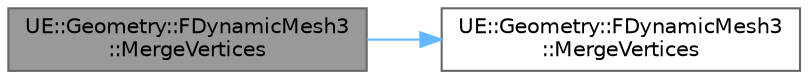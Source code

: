 digraph "UE::Geometry::FDynamicMesh3::MergeVertices"
{
 // INTERACTIVE_SVG=YES
 // LATEX_PDF_SIZE
  bgcolor="transparent";
  edge [fontname=Helvetica,fontsize=10,labelfontname=Helvetica,labelfontsize=10];
  node [fontname=Helvetica,fontsize=10,shape=box,height=0.2,width=0.4];
  rankdir="LR";
  Node1 [id="Node000001",label="UE::Geometry::FDynamicMesh3\l::MergeVertices",height=0.2,width=0.4,color="gray40", fillcolor="grey60", style="filled", fontcolor="black",tooltip="Weld DiscardVid to KeepVid."];
  Node1 -> Node2 [id="edge1_Node000001_Node000002",color="steelblue1",style="solid",tooltip=" "];
  Node2 [id="Node000002",label="UE::Geometry::FDynamicMesh3\l::MergeVertices",height=0.2,width=0.4,color="grey40", fillcolor="white", style="filled",URL="$d2/d27/classUE_1_1Geometry_1_1FDynamicMesh3.html#ad9e1cb79a5c279fc9069fbf4e21b2a3f",tooltip="Weld DiscardVid to KeepVid, if topologically possible and options allow."];
}

